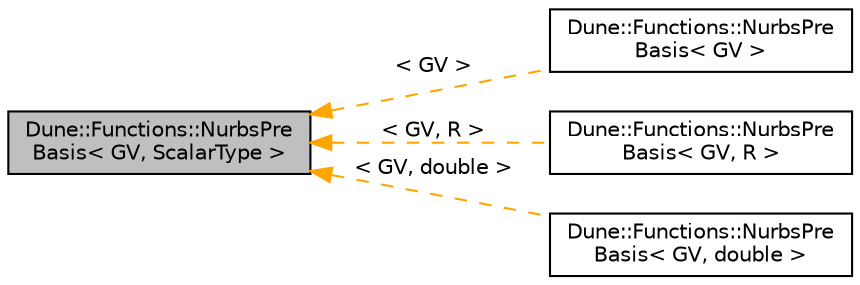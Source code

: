 digraph "Dune::Functions::NurbsPreBasis&lt; GV, ScalarType &gt;"
{
 // LATEX_PDF_SIZE
  edge [fontname="Helvetica",fontsize="10",labelfontname="Helvetica",labelfontsize="10"];
  node [fontname="Helvetica",fontsize="10",shape=record];
  rankdir="LR";
  Node1 [label="Dune::Functions::NurbsPre\lBasis\< GV, ScalarType \>",height=0.2,width=0.4,color="black", fillcolor="grey75", style="filled", fontcolor="black",tooltip="Pre-basis for B-spline basis."];
  Node1 -> Node2 [dir="back",color="orange",fontsize="10",style="dashed",label=" \< GV \>" ,fontname="Helvetica"];
  Node2 [label="Dune::Functions::NurbsPre\lBasis\< GV \>",height=0.2,width=0.4,color="black", fillcolor="white", style="filled",URL="$d1/d35/a01184.html",tooltip=" "];
  Node1 -> Node3 [dir="back",color="orange",fontsize="10",style="dashed",label=" \< GV, R \>" ,fontname="Helvetica"];
  Node3 [label="Dune::Functions::NurbsPre\lBasis\< GV, R \>",height=0.2,width=0.4,color="black", fillcolor="white", style="filled",URL="$d1/d35/a01184.html",tooltip=" "];
  Node1 -> Node4 [dir="back",color="orange",fontsize="10",style="dashed",label=" \< GV, double \>" ,fontname="Helvetica"];
  Node4 [label="Dune::Functions::NurbsPre\lBasis\< GV, double \>",height=0.2,width=0.4,color="black", fillcolor="white", style="filled",URL="$d1/d35/a01184.html",tooltip=" "];
}
